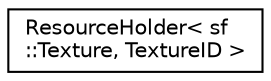 digraph "Graphical Class Hierarchy"
{
 // LATEX_PDF_SIZE
  edge [fontname="Helvetica",fontsize="10",labelfontname="Helvetica",labelfontsize="10"];
  node [fontname="Helvetica",fontsize="10",shape=record];
  rankdir="LR";
  Node0 [label="ResourceHolder\< sf\l::Texture, TextureID \>",height=0.2,width=0.4,color="black", fillcolor="white", style="filled",URL="$class_resource_holder.html",tooltip=" "];
}
